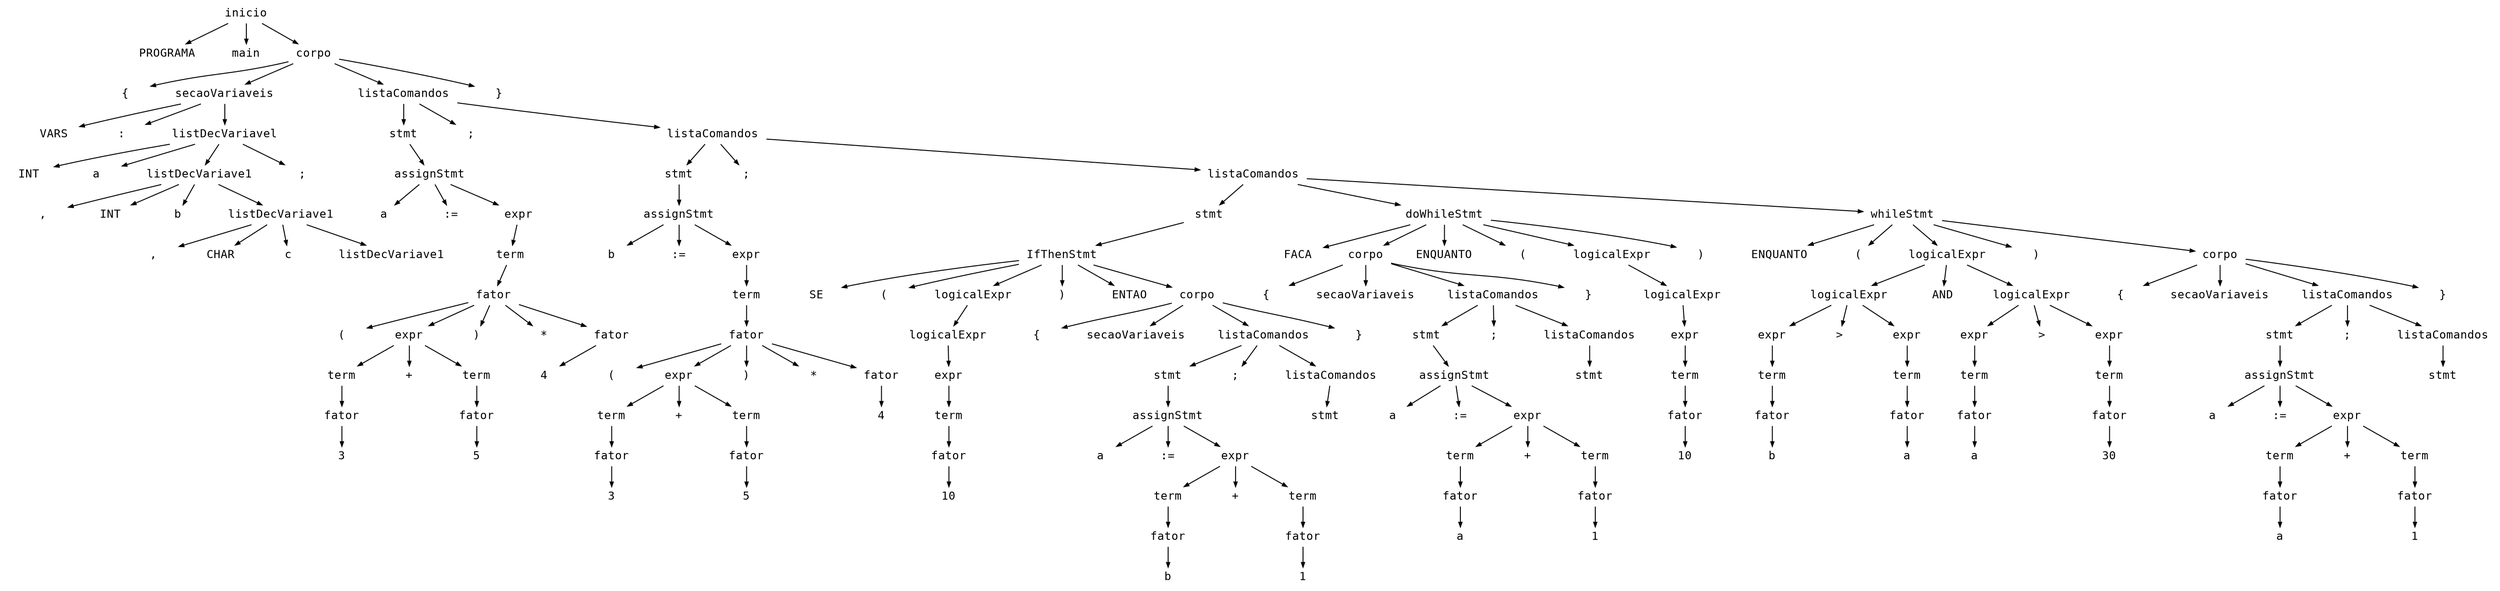 digraph astgraph {
  node [shape=none, fontsize=12, fontname="Courier", height=.1];
  ranksep=.3;
  edge [arrowsize=.5]

  node1 [label="inicio"]
  node2 [label="PROGRAMA"]
  node1 -> node2
  node3 [label="main"]
  node1 -> node3
  node4 [label="corpo"]
  node1 -> node4
  node5 [label="{"]
  node4 -> node5
  node6 [label="secaoVariaveis"]
  node4 -> node6
  node7 [label="listaComandos"]
  node4 -> node7
  node8 [label="}"]
  node4 -> node8
  node9 [label="VARS"]
  node6 -> node9
  node10 [label=":"]
  node6 -> node10
  node11 [label="listDecVariavel"]
  node6 -> node11
  node12 [label="stmt"]
  node7 -> node12
  node13 [label=";"]
  node7 -> node13
  node14 [label="listaComandos"]
  node7 -> node14
  node15 [label="INT"]
  node11 -> node15
  node16 [label="a"]
  node11 -> node16
  node17 [label="listDecVariave1"]
  node11 -> node17
  node18 [label=";"]
  node11 -> node18
  node19 [label="assignStmt"]
  node12 -> node19
  node20 [label="stmt"]
  node14 -> node20
  node21 [label=";"]
  node14 -> node21
  node22 [label="listaComandos"]
  node14 -> node22
  node23 [label=","]
  node17 -> node23
  node24 [label="INT"]
  node17 -> node24
  node25 [label="b"]
  node17 -> node25
  node26 [label="listDecVariave1"]
  node17 -> node26
  node27 [label="a"]
  node19 -> node27
  node28 [label=":="]
  node19 -> node28
  node29 [label="expr"]
  node19 -> node29
  node30 [label="assignStmt"]
  node20 -> node30
  node31 [label="stmt"]
  node22 -> node31
  node32 [label="doWhileStmt"]
  node22 -> node32
  node33 [label="whileStmt"]
  node22 -> node33
  node34 [label=","]
  node26 -> node34
  node35 [label="CHAR"]
  node26 -> node35
  node36 [label="c"]
  node26 -> node36
  node37 [label="listDecVariave1"]
  node26 -> node37
  node38 [label="term"]
  node29 -> node38
  node39 [label="b"]
  node30 -> node39
  node40 [label=":="]
  node30 -> node40
  node41 [label="expr"]
  node30 -> node41
  node42 [label="IfThenStmt"]
  node31 -> node42
  node43 [label="FACA"]
  node32 -> node43
  node44 [label="corpo"]
  node32 -> node44
  node45 [label="ENQUANTO"]
  node32 -> node45
  node46 [label="("]
  node32 -> node46
  node47 [label="logicalExpr"]
  node32 -> node47
  node48 [label=")"]
  node32 -> node48
  node49 [label="ENQUANTO"]
  node33 -> node49
  node50 [label="("]
  node33 -> node50
  node51 [label="logicalExpr"]
  node33 -> node51
  node52 [label=")"]
  node33 -> node52
  node53 [label="corpo"]
  node33 -> node53
  node54 [label="fator"]
  node38 -> node54
  node55 [label="term"]
  node41 -> node55
  node56 [label="SE"]
  node42 -> node56
  node57 [label="("]
  node42 -> node57
  node58 [label="logicalExpr"]
  node42 -> node58
  node59 [label=")"]
  node42 -> node59
  node60 [label="ENTAO"]
  node42 -> node60
  node61 [label="corpo"]
  node42 -> node61
  node62 [label="{"]
  node44 -> node62
  node63 [label="secaoVariaveis"]
  node44 -> node63
  node64 [label="listaComandos"]
  node44 -> node64
  node65 [label="}"]
  node44 -> node65
  node66 [label="logicalExpr"]
  node47 -> node66
  node67 [label="logicalExpr"]
  node51 -> node67
  node68 [label="AND"]
  node51 -> node68
  node69 [label="logicalExpr"]
  node51 -> node69
  node70 [label="{"]
  node53 -> node70
  node71 [label="secaoVariaveis"]
  node53 -> node71
  node72 [label="listaComandos"]
  node53 -> node72
  node73 [label="}"]
  node53 -> node73
  node74 [label="("]
  node54 -> node74
  node75 [label="expr"]
  node54 -> node75
  node76 [label=")"]
  node54 -> node76
  node77 [label="*"]
  node54 -> node77
  node78 [label="fator"]
  node54 -> node78
  node79 [label="fator"]
  node55 -> node79
  node80 [label="logicalExpr"]
  node58 -> node80
  node81 [label="{"]
  node61 -> node81
  node82 [label="secaoVariaveis"]
  node61 -> node82
  node83 [label="listaComandos"]
  node61 -> node83
  node84 [label="}"]
  node61 -> node84
  node85 [label="stmt"]
  node64 -> node85
  node86 [label=";"]
  node64 -> node86
  node87 [label="listaComandos"]
  node64 -> node87
  node88 [label="expr"]
  node66 -> node88
  node89 [label="expr"]
  node67 -> node89
  node90 [label=">"]
  node67 -> node90
  node91 [label="expr"]
  node67 -> node91
  node92 [label="expr"]
  node69 -> node92
  node93 [label=">"]
  node69 -> node93
  node94 [label="expr"]
  node69 -> node94
  node95 [label="stmt"]
  node72 -> node95
  node96 [label=";"]
  node72 -> node96
  node97 [label="listaComandos"]
  node72 -> node97
  node98 [label="term"]
  node75 -> node98
  node99 [label="+"]
  node75 -> node99
  node100 [label="term"]
  node75 -> node100
  node101 [label="4"]
  node78 -> node101
  node102 [label="("]
  node79 -> node102
  node103 [label="expr"]
  node79 -> node103
  node104 [label=")"]
  node79 -> node104
  node105 [label="*"]
  node79 -> node105
  node106 [label="fator"]
  node79 -> node106
  node107 [label="expr"]
  node80 -> node107
  node108 [label="stmt"]
  node83 -> node108
  node109 [label=";"]
  node83 -> node109
  node110 [label="listaComandos"]
  node83 -> node110
  node111 [label="assignStmt"]
  node85 -> node111
  node112 [label="stmt"]
  node87 -> node112
  node113 [label="term"]
  node88 -> node113
  node114 [label="term"]
  node89 -> node114
  node115 [label="term"]
  node91 -> node115
  node116 [label="term"]
  node92 -> node116
  node117 [label="term"]
  node94 -> node117
  node118 [label="assignStmt"]
  node95 -> node118
  node119 [label="stmt"]
  node97 -> node119
  node120 [label="fator"]
  node98 -> node120
  node121 [label="fator"]
  node100 -> node121
  node122 [label="term"]
  node103 -> node122
  node123 [label="+"]
  node103 -> node123
  node124 [label="term"]
  node103 -> node124
  node125 [label="4"]
  node106 -> node125
  node126 [label="term"]
  node107 -> node126
  node127 [label="assignStmt"]
  node108 -> node127
  node128 [label="stmt"]
  node110 -> node128
  node129 [label="a"]
  node111 -> node129
  node130 [label=":="]
  node111 -> node130
  node131 [label="expr"]
  node111 -> node131
  node132 [label="fator"]
  node113 -> node132
  node133 [label="fator"]
  node114 -> node133
  node134 [label="fator"]
  node115 -> node134
  node135 [label="fator"]
  node116 -> node135
  node136 [label="fator"]
  node117 -> node136
  node137 [label="a"]
  node118 -> node137
  node138 [label=":="]
  node118 -> node138
  node139 [label="expr"]
  node118 -> node139
  node140 [label="3"]
  node120 -> node140
  node141 [label="5"]
  node121 -> node141
  node142 [label="fator"]
  node122 -> node142
  node143 [label="fator"]
  node124 -> node143
  node144 [label="fator"]
  node126 -> node144
  node145 [label="a"]
  node127 -> node145
  node146 [label=":="]
  node127 -> node146
  node147 [label="expr"]
  node127 -> node147
  node148 [label="term"]
  node131 -> node148
  node149 [label="+"]
  node131 -> node149
  node150 [label="term"]
  node131 -> node150
  node151 [label="10"]
  node132 -> node151
  node152 [label="b"]
  node133 -> node152
  node153 [label="a"]
  node134 -> node153
  node154 [label="a"]
  node135 -> node154
  node155 [label="30"]
  node136 -> node155
  node156 [label="term"]
  node139 -> node156
  node157 [label="+"]
  node139 -> node157
  node158 [label="term"]
  node139 -> node158
  node159 [label="3"]
  node142 -> node159
  node160 [label="5"]
  node143 -> node160
  node161 [label="10"]
  node144 -> node161
  node162 [label="term"]
  node147 -> node162
  node163 [label="+"]
  node147 -> node163
  node164 [label="term"]
  node147 -> node164
  node165 [label="fator"]
  node148 -> node165
  node166 [label="fator"]
  node150 -> node166
  node167 [label="fator"]
  node156 -> node167
  node168 [label="fator"]
  node158 -> node168
  node169 [label="fator"]
  node162 -> node169
  node170 [label="fator"]
  node164 -> node170
  node171 [label="a"]
  node165 -> node171
  node172 [label="1"]
  node166 -> node172
  node173 [label="a"]
  node167 -> node173
  node174 [label="1"]
  node168 -> node174
  node175 [label="b"]
  node169 -> node175
  node176 [label="1"]
  node170 -> node176
}
